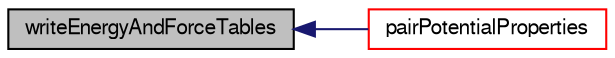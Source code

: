 digraph "writeEnergyAndForceTables"
{
  bgcolor="transparent";
  edge [fontname="FreeSans",fontsize="10",labelfontname="FreeSans",labelfontsize="10"];
  node [fontname="FreeSans",fontsize="10",shape=record];
  rankdir="LR";
  Node835 [label="writeEnergyAndForceTables",height=0.2,width=0.4,color="black", fillcolor="grey75", style="filled", fontcolor="black"];
  Node835 -> Node836 [dir="back",color="midnightblue",fontsize="10",style="solid",fontname="FreeSans"];
  Node836 [label="pairPotentialProperties",height=0.2,width=0.4,color="red",URL="$a24442.html#ae9db077d7be5eeb990eedd31a11da220"];
}
